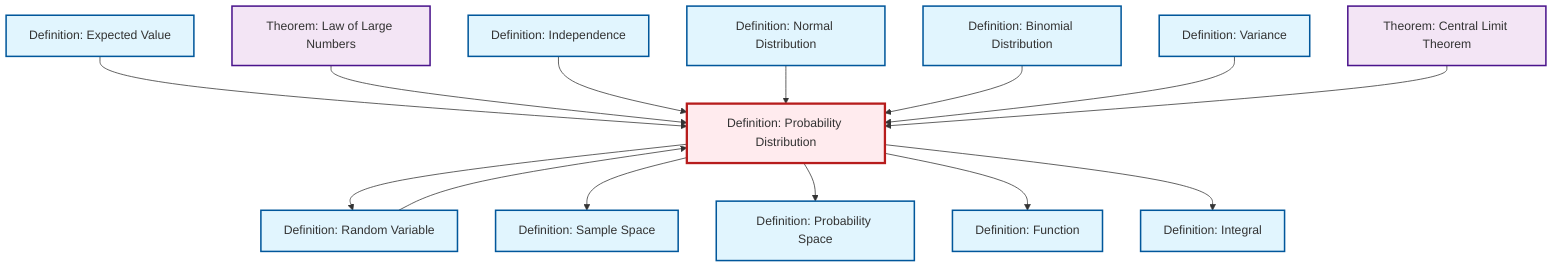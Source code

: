 graph TD
    classDef definition fill:#e1f5fe,stroke:#01579b,stroke-width:2px
    classDef theorem fill:#f3e5f5,stroke:#4a148c,stroke-width:2px
    classDef axiom fill:#fff3e0,stroke:#e65100,stroke-width:2px
    classDef example fill:#e8f5e9,stroke:#1b5e20,stroke-width:2px
    classDef current fill:#ffebee,stroke:#b71c1c,stroke-width:3px
    def-binomial-distribution["Definition: Binomial Distribution"]:::definition
    def-normal-distribution["Definition: Normal Distribution"]:::definition
    thm-law-of-large-numbers["Theorem: Law of Large Numbers"]:::theorem
    def-probability-distribution["Definition: Probability Distribution"]:::definition
    def-variance["Definition: Variance"]:::definition
    def-expectation["Definition: Expected Value"]:::definition
    def-random-variable["Definition: Random Variable"]:::definition
    def-independence["Definition: Independence"]:::definition
    thm-central-limit["Theorem: Central Limit Theorem"]:::theorem
    def-function["Definition: Function"]:::definition
    def-sample-space["Definition: Sample Space"]:::definition
    def-integral["Definition: Integral"]:::definition
    def-probability-space["Definition: Probability Space"]:::definition
    def-expectation --> def-probability-distribution
    thm-law-of-large-numbers --> def-probability-distribution
    def-probability-distribution --> def-random-variable
    def-probability-distribution --> def-sample-space
    def-random-variable --> def-probability-distribution
    def-independence --> def-probability-distribution
    def-probability-distribution --> def-probability-space
    def-probability-distribution --> def-function
    def-normal-distribution --> def-probability-distribution
    def-probability-distribution --> def-integral
    def-binomial-distribution --> def-probability-distribution
    def-variance --> def-probability-distribution
    thm-central-limit --> def-probability-distribution
    class def-probability-distribution current